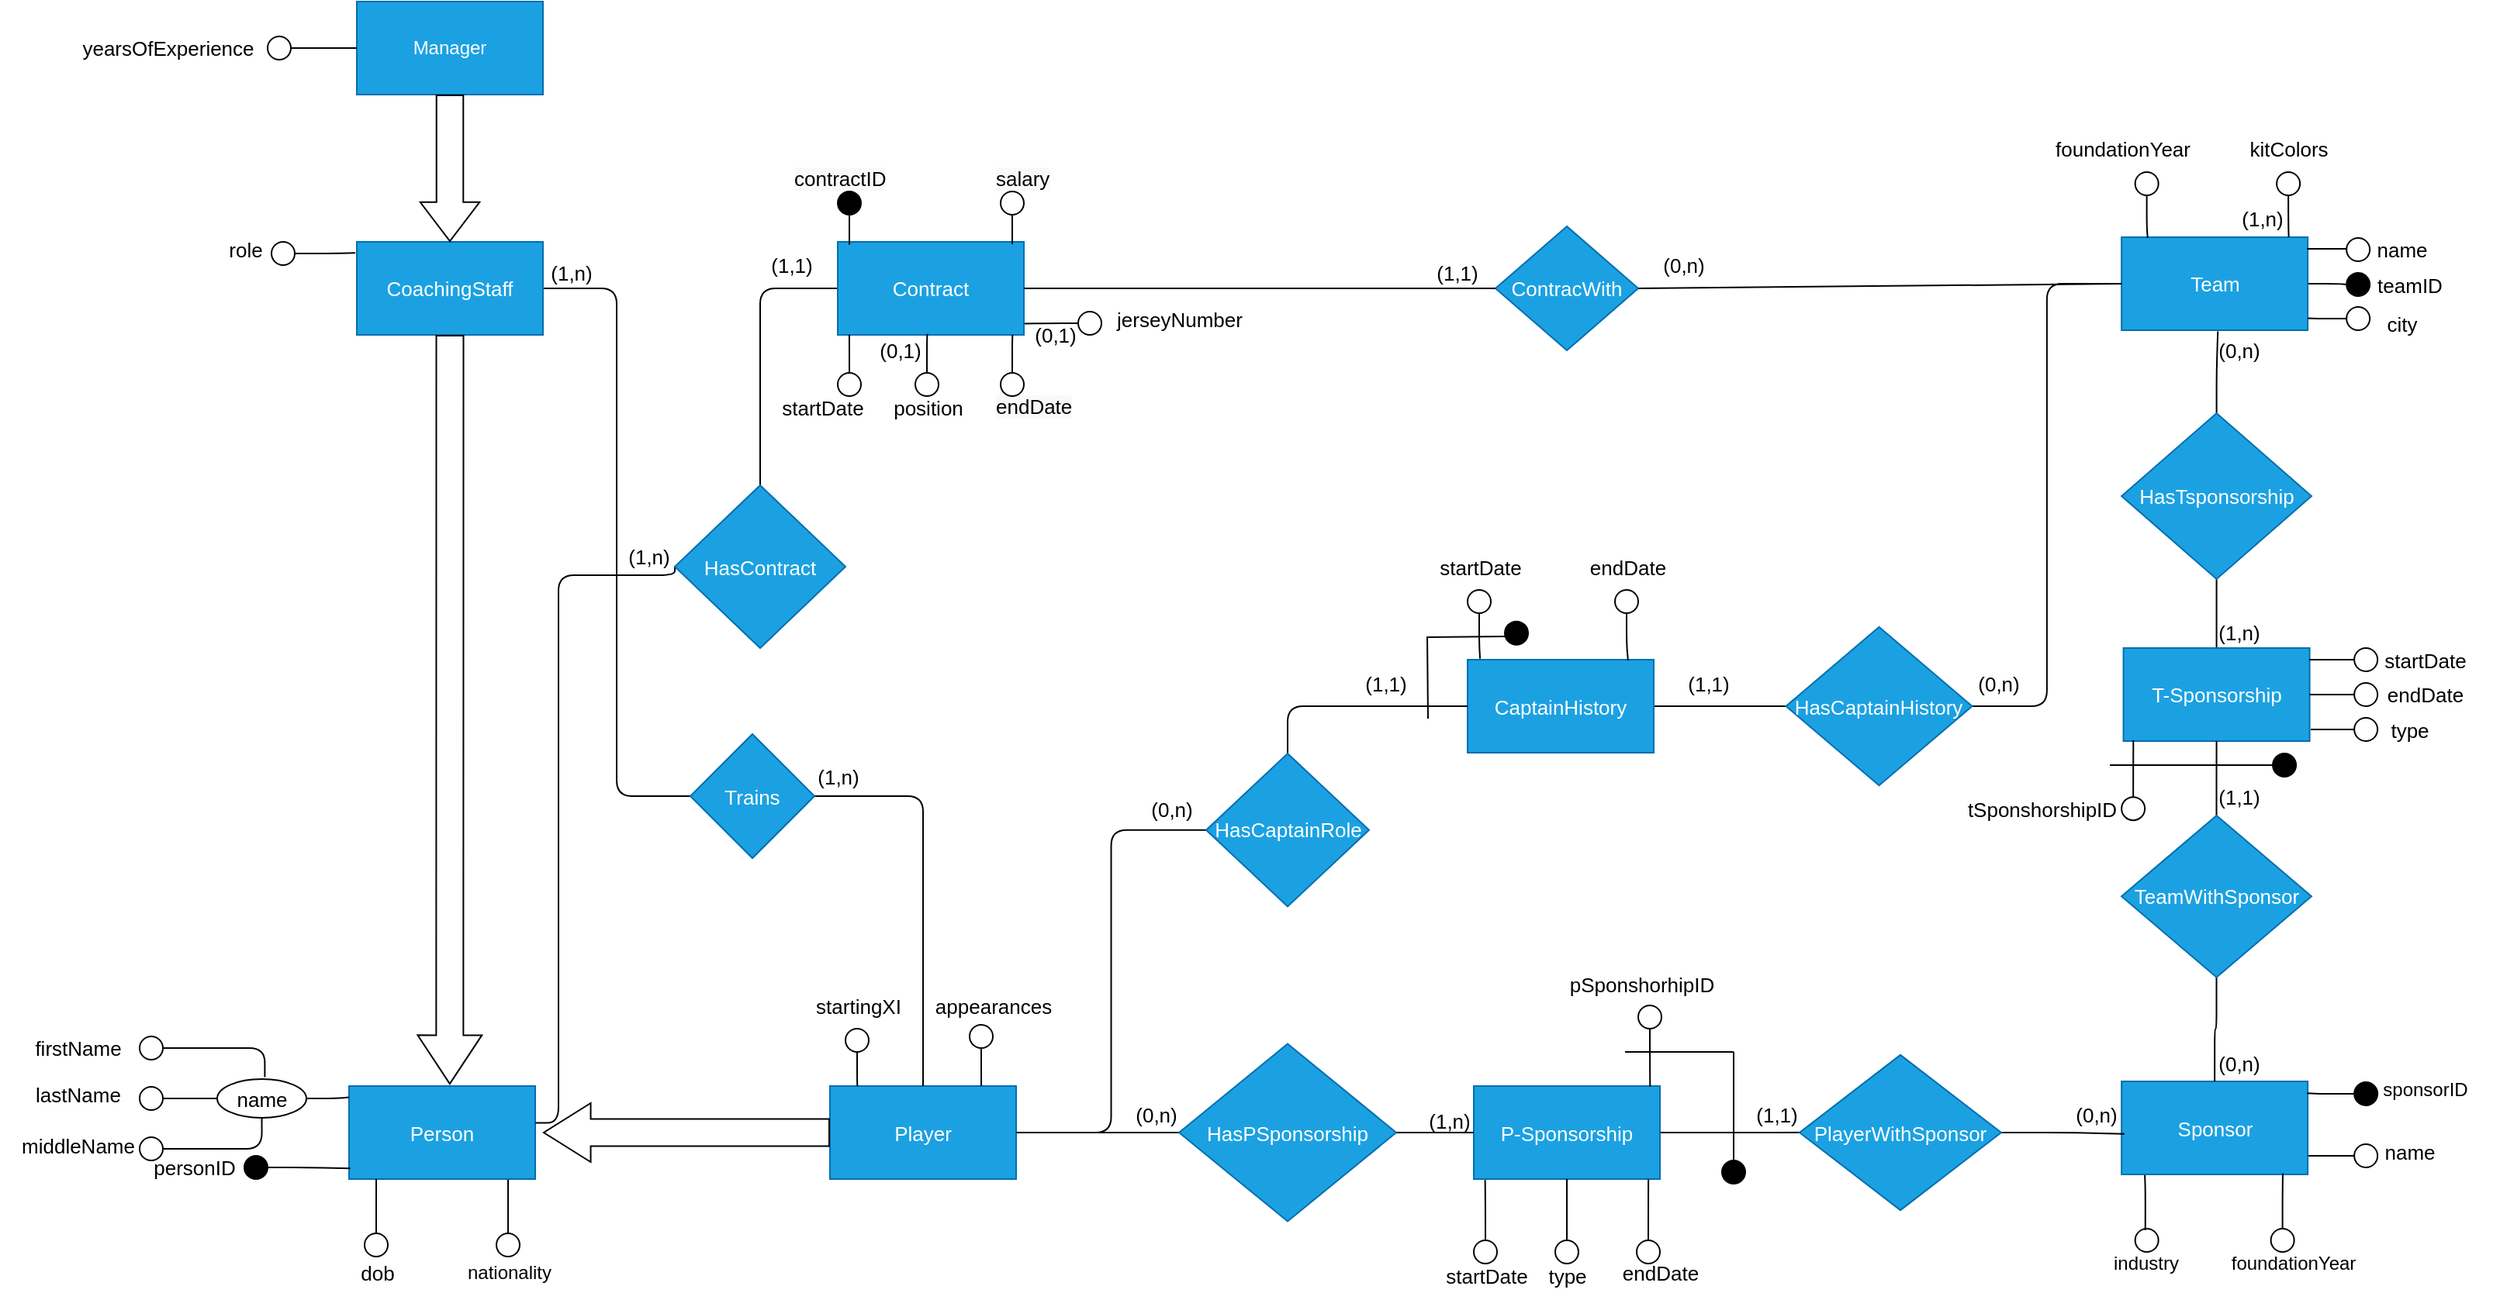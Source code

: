 <mxfile version="21.2.8" type="device">
  <diagram id="u6w0vgpRJaas2tgboFGm" name="Page-1">
    <mxGraphModel dx="156" dy="91" grid="1" gridSize="10" guides="1" tooltips="1" connect="1" arrows="1" fold="1" page="1" pageScale="1" pageWidth="1654" pageHeight="1169" math="0" shadow="0">
      <root>
        <mxCell id="0" />
        <mxCell id="1" parent="0" />
        <mxCell id="1nyOireFhNk5vsuvswtc-1" value="Manager" style="rounded=0;whiteSpace=wrap;html=1;fillColor=#1ba1e2;strokeColor=#006EAF;fontColor=#ffffff;" parent="1" vertex="1">
          <mxGeometry x="230" y="80" width="120" height="60" as="geometry" />
        </mxCell>
        <mxCell id="25Zu7PeEIxpEX03kHfXG-22" style="edgeStyle=orthogonalEdgeStyle;shape=connector;rounded=1;orthogonalLoop=1;jettySize=auto;html=1;entryX=0;entryY=0.5;entryDx=0;entryDy=0;labelBackgroundColor=default;strokeColor=default;fontFamily=Helvetica;fontSize=13;fontColor=default;endArrow=none;endFill=0;fillColor=none;" parent="1" source="1nyOireFhNk5vsuvswtc-3" target="1nyOireFhNk5vsuvswtc-176" edge="1">
          <mxGeometry relative="1" as="geometry" />
        </mxCell>
        <mxCell id="1nyOireFhNk5vsuvswtc-3" value="CoachingStaff" style="rounded=0;whiteSpace=wrap;html=1;fontSize=13;fillColor=#1ba1e2;strokeColor=#006EAF;fontColor=#ffffff;" parent="1" vertex="1">
          <mxGeometry x="230" y="235" width="120" height="60" as="geometry" />
        </mxCell>
        <mxCell id="1nyOireFhNk5vsuvswtc-4" value="" style="shape=flexArrow;endArrow=classic;html=1;rounded=0;fontSize=13;endWidth=22.917;endSize=10.117;width=17.5;exitX=0.5;exitY=1;exitDx=0;exitDy=0;entryX=0.541;entryY=-0.016;entryDx=0;entryDy=0;entryPerimeter=0;" parent="1" source="1nyOireFhNk5vsuvswtc-3" target="1nyOireFhNk5vsuvswtc-5" edge="1">
          <mxGeometry width="50" height="50" relative="1" as="geometry">
            <mxPoint x="289.46" y="460" as="sourcePoint" />
            <mxPoint x="289" y="640" as="targetPoint" />
          </mxGeometry>
        </mxCell>
        <mxCell id="1nyOireFhNk5vsuvswtc-5" value="Person" style="rounded=0;whiteSpace=wrap;html=1;fontSize=13;fillColor=#1ba1e2;strokeColor=#006EAF;fontColor=#ffffff;" parent="1" vertex="1">
          <mxGeometry x="225" y="779.5" width="120" height="60" as="geometry" />
        </mxCell>
        <mxCell id="WEIgRbPyTQdyQePMtLrC-47" style="edgeStyle=orthogonalEdgeStyle;shape=connector;rounded=1;orthogonalLoop=1;jettySize=auto;html=1;labelBackgroundColor=default;strokeColor=default;fontFamily=Helvetica;fontSize=13;fontColor=default;endArrow=none;endFill=0;fillColor=none;" parent="1" source="1nyOireFhNk5vsuvswtc-6" target="WEIgRbPyTQdyQePMtLrC-46" edge="1">
          <mxGeometry relative="1" as="geometry" />
        </mxCell>
        <mxCell id="1nyOireFhNk5vsuvswtc-6" value="Player" style="rounded=0;whiteSpace=wrap;html=1;fontSize=13;fillColor=#1ba1e2;fontColor=#ffffff;strokeColor=#006EAF;" parent="1" vertex="1">
          <mxGeometry x="535" y="779.5" width="120" height="60" as="geometry" />
        </mxCell>
        <mxCell id="1nyOireFhNk5vsuvswtc-10" value="" style="shape=flexArrow;endArrow=classic;html=1;rounded=0;fontSize=13;endWidth=19.545;endSize=9.755;width=17.5;exitX=0;exitY=0.5;exitDx=0;exitDy=0;" parent="1" source="1nyOireFhNk5vsuvswtc-6" edge="1">
          <mxGeometry width="50" height="50" relative="1" as="geometry">
            <mxPoint x="425.46" y="779.5" as="sourcePoint" />
            <mxPoint x="350" y="809.5" as="targetPoint" />
          </mxGeometry>
        </mxCell>
        <mxCell id="1nyOireFhNk5vsuvswtc-43" style="edgeStyle=orthogonalEdgeStyle;shape=connector;rounded=1;orthogonalLoop=1;jettySize=auto;html=1;entryX=1.002;entryY=0.396;entryDx=0;entryDy=0;labelBackgroundColor=default;strokeColor=default;fontFamily=Helvetica;fontSize=11;fontColor=default;endArrow=none;endFill=0;fillColor=none;entryPerimeter=0;exitX=0;exitY=0.5;exitDx=0;exitDy=0;" parent="1" source="1nyOireFhNk5vsuvswtc-11" target="1nyOireFhNk5vsuvswtc-5" edge="1">
          <mxGeometry relative="1" as="geometry">
            <Array as="points">
              <mxPoint x="360" y="450" />
              <mxPoint x="360" y="803" />
            </Array>
          </mxGeometry>
        </mxCell>
        <mxCell id="cyQam68AUp5a6yiPko8j-16" style="edgeStyle=orthogonalEdgeStyle;shape=connector;rounded=1;orthogonalLoop=1;jettySize=auto;html=1;entryX=0;entryY=0.5;entryDx=0;entryDy=0;labelBackgroundColor=default;strokeColor=default;fontFamily=Helvetica;fontSize=13;fontColor=default;endArrow=none;endFill=0;fillColor=none;exitX=0.5;exitY=0;exitDx=0;exitDy=0;" parent="1" source="1nyOireFhNk5vsuvswtc-11" target="1nyOireFhNk5vsuvswtc-14" edge="1">
          <mxGeometry relative="1" as="geometry" />
        </mxCell>
        <mxCell id="1nyOireFhNk5vsuvswtc-11" value="HasContract" style="rhombus;whiteSpace=wrap;html=1;fontSize=13;fillColor=#1ba1e2;fontColor=#ffffff;strokeColor=#006EAF;" parent="1" vertex="1">
          <mxGeometry x="435" y="392" width="110" height="105" as="geometry" />
        </mxCell>
        <mxCell id="1nyOireFhNk5vsuvswtc-14" value="Contract" style="whiteSpace=wrap;html=1;fontSize=13;fillColor=#1ba1e2;fontColor=#ffffff;strokeColor=#006EAF;" parent="1" vertex="1">
          <mxGeometry x="540" y="235" width="120" height="60" as="geometry" />
        </mxCell>
        <mxCell id="1nyOireFhNk5vsuvswtc-19" value="" style="shape=flexArrow;endArrow=classic;html=1;rounded=0;fontSize=13;entryX=0.5;entryY=0;entryDx=0;entryDy=0;exitX=0.5;exitY=1;exitDx=0;exitDy=0;width=17.273;endSize=8.027;fillColor=none;" parent="1" source="1nyOireFhNk5vsuvswtc-1" target="1nyOireFhNk5vsuvswtc-3" edge="1">
          <mxGeometry width="50" height="50" relative="1" as="geometry">
            <mxPoint x="270" y="200" as="sourcePoint" />
            <mxPoint x="320" y="150" as="targetPoint" />
          </mxGeometry>
        </mxCell>
        <mxCell id="1nyOireFhNk5vsuvswtc-20" value="ContracWith" style="rhombus;whiteSpace=wrap;html=1;fontSize=13;fillColor=#1ba1e2;fontColor=#ffffff;strokeColor=#006EAF;" parent="1" vertex="1">
          <mxGeometry x="964" y="225" width="92" height="80" as="geometry" />
        </mxCell>
        <mxCell id="1nyOireFhNk5vsuvswtc-22" value="" style="endArrow=none;html=1;rounded=1;fillColor=none;exitX=1;exitY=0.5;exitDx=0;exitDy=0;entryX=0;entryY=0.5;entryDx=0;entryDy=0;" parent="1" source="1nyOireFhNk5vsuvswtc-14" target="1nyOireFhNk5vsuvswtc-20" edge="1">
          <mxGeometry width="50" height="50" relative="1" as="geometry">
            <mxPoint x="570" y="315" as="sourcePoint" />
            <mxPoint x="620" y="265" as="targetPoint" />
          </mxGeometry>
        </mxCell>
        <mxCell id="1nyOireFhNk5vsuvswtc-153" style="edgeStyle=orthogonalEdgeStyle;shape=connector;rounded=1;orthogonalLoop=1;jettySize=auto;html=1;entryX=0;entryY=0.5;entryDx=0;entryDy=0;labelBackgroundColor=default;strokeColor=default;fontFamily=Helvetica;fontSize=13;fontColor=default;endArrow=none;endFill=0;fillColor=none;" parent="1" source="1nyOireFhNk5vsuvswtc-23" target="1nyOireFhNk5vsuvswtc-147" edge="1">
          <mxGeometry relative="1" as="geometry" />
        </mxCell>
        <mxCell id="1nyOireFhNk5vsuvswtc-23" value="Team" style="whiteSpace=wrap;html=1;fontSize=13;fillColor=#1ba1e2;strokeColor=#006EAF;fontColor=#ffffff;" parent="1" vertex="1">
          <mxGeometry x="1367.57" y="232" width="120" height="60" as="geometry" />
        </mxCell>
        <mxCell id="1nyOireFhNk5vsuvswtc-25" value="" style="endArrow=none;html=1;rounded=1;fillColor=none;entryX=0;entryY=0.5;entryDx=0;entryDy=0;exitX=1;exitY=0.5;exitDx=0;exitDy=0;" parent="1" source="1nyOireFhNk5vsuvswtc-20" target="1nyOireFhNk5vsuvswtc-23" edge="1">
          <mxGeometry width="50" height="50" relative="1" as="geometry">
            <mxPoint x="760" y="315" as="sourcePoint" />
            <mxPoint x="810" y="265" as="targetPoint" />
          </mxGeometry>
        </mxCell>
        <mxCell id="1nyOireFhNk5vsuvswtc-47" value="Sponsor" style="whiteSpace=wrap;html=1;fontSize=13;fillColor=#1ba1e2;strokeColor=#006EAF;fontColor=#ffffff;" parent="1" vertex="1">
          <mxGeometry x="1367.57" y="776.5" width="120" height="60" as="geometry" />
        </mxCell>
        <mxCell id="1nyOireFhNk5vsuvswtc-125" style="edgeStyle=orthogonalEdgeStyle;shape=connector;rounded=1;orthogonalLoop=1;jettySize=auto;html=1;entryX=-0.002;entryY=0.12;entryDx=0;entryDy=0;entryPerimeter=0;labelBackgroundColor=default;strokeColor=default;fontFamily=Helvetica;fontSize=13;fontColor=default;endArrow=none;endFill=0;fillColor=none;" parent="1" source="1nyOireFhNk5vsuvswtc-86" target="1nyOireFhNk5vsuvswtc-5" edge="1">
          <mxGeometry relative="1" as="geometry" />
        </mxCell>
        <mxCell id="1nyOireFhNk5vsuvswtc-86" value="name" style="ellipse;whiteSpace=wrap;html=1;fontSize=13;rounded=0;" parent="1" vertex="1">
          <mxGeometry x="140" y="775" width="57.5" height="25" as="geometry" />
        </mxCell>
        <mxCell id="1nyOireFhNk5vsuvswtc-102" style="edgeStyle=orthogonalEdgeStyle;shape=connector;rounded=1;orthogonalLoop=1;jettySize=auto;html=1;entryX=0.534;entryY=-0.052;entryDx=0;entryDy=0;entryPerimeter=0;labelBackgroundColor=default;strokeColor=default;fontFamily=Helvetica;fontSize=13;fontColor=default;endArrow=none;endFill=0;fillColor=none;" parent="1" source="1nyOireFhNk5vsuvswtc-91" target="1nyOireFhNk5vsuvswtc-86" edge="1">
          <mxGeometry relative="1" as="geometry" />
        </mxCell>
        <mxCell id="1nyOireFhNk5vsuvswtc-91" value="" style="ellipse;whiteSpace=wrap;html=1;fontSize=13;rounded=0;" parent="1" vertex="1">
          <mxGeometry x="90" y="747.5" width="15" height="15" as="geometry" />
        </mxCell>
        <mxCell id="1nyOireFhNk5vsuvswtc-97" style="edgeStyle=orthogonalEdgeStyle;shape=connector;rounded=1;orthogonalLoop=1;jettySize=auto;html=1;labelBackgroundColor=default;strokeColor=default;fontFamily=Helvetica;fontSize=13;fontColor=default;endArrow=none;endFill=0;fillColor=none;" parent="1" source="1nyOireFhNk5vsuvswtc-96" target="1nyOireFhNk5vsuvswtc-86" edge="1">
          <mxGeometry relative="1" as="geometry" />
        </mxCell>
        <mxCell id="1nyOireFhNk5vsuvswtc-96" value="" style="ellipse;whiteSpace=wrap;html=1;fontSize=13;rounded=0;" parent="1" vertex="1">
          <mxGeometry x="90" y="780" width="15" height="15" as="geometry" />
        </mxCell>
        <mxCell id="1nyOireFhNk5vsuvswtc-101" style="edgeStyle=orthogonalEdgeStyle;shape=connector;rounded=1;orthogonalLoop=1;jettySize=auto;html=1;entryX=0.5;entryY=1;entryDx=0;entryDy=0;labelBackgroundColor=default;strokeColor=default;fontFamily=Helvetica;fontSize=13;fontColor=default;endArrow=none;endFill=0;fillColor=none;" parent="1" source="1nyOireFhNk5vsuvswtc-100" target="1nyOireFhNk5vsuvswtc-86" edge="1">
          <mxGeometry relative="1" as="geometry" />
        </mxCell>
        <mxCell id="1nyOireFhNk5vsuvswtc-100" value="" style="ellipse;whiteSpace=wrap;html=1;fontSize=13;rounded=0;" parent="1" vertex="1">
          <mxGeometry x="90" y="812.5" width="15" height="15" as="geometry" />
        </mxCell>
        <mxCell id="1nyOireFhNk5vsuvswtc-108" value="firstName" style="text;html=1;align=center;verticalAlign=middle;resizable=0;points=[];autosize=1;strokeColor=none;fillColor=none;fontSize=13;fontFamily=Helvetica;fontColor=default;" parent="1" vertex="1">
          <mxGeometry x="10" y="740" width="80" height="30" as="geometry" />
        </mxCell>
        <mxCell id="1nyOireFhNk5vsuvswtc-109" value="middleName" style="text;html=1;align=center;verticalAlign=middle;resizable=0;points=[];autosize=1;strokeColor=none;fillColor=none;fontSize=13;fontFamily=Helvetica;fontColor=default;" parent="1" vertex="1">
          <mxGeometry y="802.5" width="100" height="30" as="geometry" />
        </mxCell>
        <mxCell id="1nyOireFhNk5vsuvswtc-110" value="lastName" style="text;html=1;align=center;verticalAlign=middle;resizable=0;points=[];autosize=1;strokeColor=none;fillColor=none;fontSize=13;fontFamily=Helvetica;fontColor=default;" parent="1" vertex="1">
          <mxGeometry x="10" y="770" width="80" height="30" as="geometry" />
        </mxCell>
        <mxCell id="1nyOireFhNk5vsuvswtc-116" style="edgeStyle=orthogonalEdgeStyle;shape=connector;rounded=1;orthogonalLoop=1;jettySize=auto;html=1;entryX=0.146;entryY=1;entryDx=0;entryDy=0;entryPerimeter=0;labelBackgroundColor=default;strokeColor=default;fontFamily=Helvetica;fontSize=13;fontColor=default;endArrow=none;endFill=0;fillColor=none;" parent="1" source="1nyOireFhNk5vsuvswtc-115" target="1nyOireFhNk5vsuvswtc-5" edge="1">
          <mxGeometry relative="1" as="geometry">
            <Array as="points">
              <mxPoint x="243" y="849.5" />
              <mxPoint x="243" y="849.5" />
            </Array>
          </mxGeometry>
        </mxCell>
        <mxCell id="1nyOireFhNk5vsuvswtc-115" value="" style="ellipse;whiteSpace=wrap;html=1;fontSize=13;rounded=0;" parent="1" vertex="1">
          <mxGeometry x="235" y="874.5" width="15" height="15" as="geometry" />
        </mxCell>
        <mxCell id="1nyOireFhNk5vsuvswtc-120" value="personID" style="text;html=1;align=center;verticalAlign=middle;resizable=0;points=[];autosize=1;strokeColor=none;fillColor=none;fontSize=13;fontFamily=Helvetica;fontColor=default;" parent="1" vertex="1">
          <mxGeometry x="85" y="817" width="80" height="30" as="geometry" />
        </mxCell>
        <mxCell id="1nyOireFhNk5vsuvswtc-124" value="dob" style="text;html=1;align=center;verticalAlign=middle;resizable=0;points=[];autosize=1;strokeColor=none;fillColor=none;fontSize=13;fontFamily=Helvetica;fontColor=default;" parent="1" vertex="1">
          <mxGeometry x="217.5" y="885" width="50" height="30" as="geometry" />
        </mxCell>
        <mxCell id="1nyOireFhNk5vsuvswtc-128" style="edgeStyle=orthogonalEdgeStyle;shape=connector;rounded=1;orthogonalLoop=1;jettySize=auto;html=1;entryX=0.007;entryY=0.886;entryDx=0;entryDy=0;entryPerimeter=0;labelBackgroundColor=default;strokeColor=default;fontFamily=Helvetica;fontSize=13;fontColor=default;endArrow=none;endFill=0;fillColor=none;" parent="1" source="1nyOireFhNk5vsuvswtc-127" target="1nyOireFhNk5vsuvswtc-5" edge="1">
          <mxGeometry relative="1" as="geometry" />
        </mxCell>
        <mxCell id="1nyOireFhNk5vsuvswtc-127" value="" style="ellipse;whiteSpace=wrap;html=1;fontSize=13;rounded=0;fillColor=#000000;" parent="1" vertex="1">
          <mxGeometry x="157.5" y="824.5" width="15" height="15" as="geometry" />
        </mxCell>
        <mxCell id="25Zu7PeEIxpEX03kHfXG-13" style="edgeStyle=orthogonalEdgeStyle;shape=connector;rounded=1;orthogonalLoop=1;jettySize=auto;html=1;entryX=-0.008;entryY=0.119;entryDx=0;entryDy=0;entryPerimeter=0;labelBackgroundColor=default;strokeColor=default;fontFamily=Helvetica;fontSize=13;fontColor=default;endArrow=none;endFill=0;fillColor=none;" parent="1" source="1nyOireFhNk5vsuvswtc-131" target="1nyOireFhNk5vsuvswtc-3" edge="1">
          <mxGeometry relative="1" as="geometry" />
        </mxCell>
        <mxCell id="1nyOireFhNk5vsuvswtc-131" value="" style="ellipse;whiteSpace=wrap;html=1;fontSize=13;rounded=0;" parent="1" vertex="1">
          <mxGeometry x="175" y="235" width="15" height="15" as="geometry" />
        </mxCell>
        <mxCell id="1nyOireFhNk5vsuvswtc-133" value="role" style="text;html=1;align=center;verticalAlign=middle;resizable=0;points=[];autosize=1;strokeColor=none;fillColor=none;fontSize=13;fontFamily=Helvetica;fontColor=default;" parent="1" vertex="1">
          <mxGeometry x="132.5" y="225" width="50" height="30" as="geometry" />
        </mxCell>
        <mxCell id="1nyOireFhNk5vsuvswtc-155" style="edgeStyle=orthogonalEdgeStyle;shape=connector;rounded=1;orthogonalLoop=1;jettySize=auto;html=1;entryX=0.996;entryY=0.126;entryDx=0;entryDy=0;entryPerimeter=0;labelBackgroundColor=default;strokeColor=default;fontFamily=Helvetica;fontSize=13;fontColor=default;endArrow=none;endFill=0;fillColor=none;" parent="1" target="1nyOireFhNk5vsuvswtc-23" edge="1">
          <mxGeometry relative="1" as="geometry">
            <mxPoint x="1512.57" y="239.5" as="sourcePoint" />
          </mxGeometry>
        </mxCell>
        <mxCell id="1nyOireFhNk5vsuvswtc-147" value="" style="ellipse;whiteSpace=wrap;html=1;fontSize=13;rounded=0;fillColor=#000000;" parent="1" vertex="1">
          <mxGeometry x="1512.57" y="255" width="15" height="15" as="geometry" />
        </mxCell>
        <mxCell id="1nyOireFhNk5vsuvswtc-156" style="edgeStyle=orthogonalEdgeStyle;shape=connector;rounded=1;orthogonalLoop=1;jettySize=auto;html=1;entryX=1.001;entryY=0.871;entryDx=0;entryDy=0;entryPerimeter=0;labelBackgroundColor=default;strokeColor=default;fontFamily=Helvetica;fontSize=13;fontColor=default;endArrow=none;endFill=0;fillColor=none;" parent="1" source="1nyOireFhNk5vsuvswtc-148" target="1nyOireFhNk5vsuvswtc-23" edge="1">
          <mxGeometry relative="1" as="geometry" />
        </mxCell>
        <mxCell id="1nyOireFhNk5vsuvswtc-148" value="" style="ellipse;whiteSpace=wrap;html=1;fontSize=13;rounded=0;" parent="1" vertex="1">
          <mxGeometry x="1512.57" y="277" width="15" height="15" as="geometry" />
        </mxCell>
        <mxCell id="1nyOireFhNk5vsuvswtc-157" value="name" style="text;html=1;align=center;verticalAlign=middle;resizable=0;points=[];autosize=1;strokeColor=none;fillColor=none;fontSize=13;fontFamily=Helvetica;fontColor=default;" parent="1" vertex="1">
          <mxGeometry x="1517.57" y="225" width="60" height="30" as="geometry" />
        </mxCell>
        <mxCell id="1nyOireFhNk5vsuvswtc-160" value="teamID" style="text;html=1;align=center;verticalAlign=middle;resizable=0;points=[];autosize=1;strokeColor=none;fillColor=none;fontSize=13;fontFamily=Helvetica;fontColor=default;" parent="1" vertex="1">
          <mxGeometry x="1517.57" y="247.5" width="70" height="30" as="geometry" />
        </mxCell>
        <mxCell id="1nyOireFhNk5vsuvswtc-161" value="city" style="text;html=1;align=center;verticalAlign=middle;resizable=0;points=[];autosize=1;strokeColor=none;fillColor=none;fontSize=13;fontFamily=Helvetica;fontColor=default;" parent="1" vertex="1">
          <mxGeometry x="1527.57" y="272.5" width="40" height="30" as="geometry" />
        </mxCell>
        <mxCell id="1nyOireFhNk5vsuvswtc-165" style="edgeStyle=orthogonalEdgeStyle;shape=connector;rounded=1;orthogonalLoop=1;jettySize=auto;html=1;entryX=0.996;entryY=0.128;entryDx=0;entryDy=0;entryPerimeter=0;labelBackgroundColor=default;strokeColor=default;fontFamily=Helvetica;fontSize=13;fontColor=default;endArrow=none;endFill=0;fillColor=none;" parent="1" source="1nyOireFhNk5vsuvswtc-162" target="1nyOireFhNk5vsuvswtc-47" edge="1">
          <mxGeometry relative="1" as="geometry" />
        </mxCell>
        <mxCell id="1nyOireFhNk5vsuvswtc-162" value="" style="ellipse;whiteSpace=wrap;html=1;fontSize=13;rounded=0;fillColor=#000000;" parent="1" vertex="1">
          <mxGeometry x="1517.57" y="777" width="15" height="15" as="geometry" />
        </mxCell>
        <mxCell id="1nyOireFhNk5vsuvswtc-171" value="name" style="text;html=1;align=center;verticalAlign=middle;resizable=0;points=[];autosize=1;strokeColor=none;fillColor=none;fontSize=13;fontFamily=Helvetica;fontColor=default;" parent="1" vertex="1">
          <mxGeometry x="1522.57" y="807" width="60" height="30" as="geometry" />
        </mxCell>
        <mxCell id="1nyOireFhNk5vsuvswtc-174" value="(1,1)" style="text;html=1;align=center;verticalAlign=middle;resizable=0;points=[];autosize=1;strokeColor=none;fillColor=none;fontSize=13;fontFamily=Helvetica;fontColor=default;" parent="1" vertex="1">
          <mxGeometry x="485" y="235" width="50" height="30" as="geometry" />
        </mxCell>
        <mxCell id="WEIgRbPyTQdyQePMtLrC-41" style="edgeStyle=orthogonalEdgeStyle;shape=connector;rounded=1;orthogonalLoop=1;jettySize=auto;html=1;entryX=0.5;entryY=0;entryDx=0;entryDy=0;labelBackgroundColor=default;strokeColor=default;fontFamily=Helvetica;fontSize=13;fontColor=default;endArrow=none;endFill=0;fillColor=none;" parent="1" source="1nyOireFhNk5vsuvswtc-176" target="1nyOireFhNk5vsuvswtc-6" edge="1">
          <mxGeometry relative="1" as="geometry" />
        </mxCell>
        <mxCell id="1nyOireFhNk5vsuvswtc-176" value="Trains" style="rhombus;whiteSpace=wrap;html=1;fontSize=13;fillColor=#1ba1e2;strokeColor=#006EAF;fontColor=#ffffff;rounded=0;" parent="1" vertex="1">
          <mxGeometry x="445" y="552.5" width="80" height="80" as="geometry" />
        </mxCell>
        <mxCell id="1nyOireFhNk5vsuvswtc-203" value="(1,n)" style="text;html=1;align=center;verticalAlign=middle;resizable=0;points=[];autosize=1;strokeColor=none;fillColor=none;fontSize=13;fontFamily=Helvetica;fontColor=default;" parent="1" vertex="1">
          <mxGeometry x="342.5" y="240" width="50" height="30" as="geometry" />
        </mxCell>
        <mxCell id="1nyOireFhNk5vsuvswtc-204" value="(1,n)" style="text;html=1;align=center;verticalAlign=middle;resizable=0;points=[];autosize=1;strokeColor=none;fillColor=none;fontSize=13;fontFamily=Helvetica;fontColor=default;" parent="1" vertex="1">
          <mxGeometry x="515" y="565" width="50" height="30" as="geometry" />
        </mxCell>
        <mxCell id="1nyOireFhNk5vsuvswtc-205" value="(1,1)" style="text;html=1;align=center;verticalAlign=middle;resizable=0;points=[];autosize=1;strokeColor=none;fillColor=none;fontSize=13;fontFamily=Helvetica;fontColor=default;" parent="1" vertex="1">
          <mxGeometry x="913.5" y="240" width="50" height="30" as="geometry" />
        </mxCell>
        <mxCell id="1nyOireFhNk5vsuvswtc-206" value="(0,n)" style="text;html=1;align=center;verticalAlign=middle;resizable=0;points=[];autosize=1;strokeColor=none;fillColor=none;fontSize=13;fontFamily=Helvetica;fontColor=default;" parent="1" vertex="1">
          <mxGeometry x="1060" y="235" width="50" height="30" as="geometry" />
        </mxCell>
        <mxCell id="1nyOireFhNk5vsuvswtc-209" value="type" style="text;html=1;align=center;verticalAlign=middle;resizable=0;points=[];autosize=1;strokeColor=none;fillColor=none;fontSize=13;fontFamily=Helvetica;fontColor=default;" parent="1" vertex="1">
          <mxGeometry x="985" y="886.5" width="50" height="30" as="geometry" />
        </mxCell>
        <mxCell id="1nyOireFhNk5vsuvswtc-220" value="(1,n)" style="text;html=1;align=center;verticalAlign=middle;resizable=0;points=[];autosize=1;strokeColor=none;fillColor=none;fontSize=13;fontFamily=Helvetica;fontColor=default;" parent="1" vertex="1">
          <mxGeometry x="392.5" y="422.5" width="50" height="30" as="geometry" />
        </mxCell>
        <mxCell id="PQA37V6N7CLmbWVco3Oz-23" value="startDate" style="text;html=1;align=center;verticalAlign=middle;resizable=0;points=[];autosize=1;strokeColor=none;fillColor=none;fontSize=13;fontFamily=Helvetica;fontColor=default;" parent="1" vertex="1">
          <mxGeometry x="917.5" y="886.5" width="80" height="30" as="geometry" />
        </mxCell>
        <mxCell id="PQA37V6N7CLmbWVco3Oz-27" value="endDate" style="text;html=1;align=center;verticalAlign=middle;resizable=0;points=[];autosize=1;strokeColor=none;fillColor=none;fontSize=13;fontFamily=Helvetica;fontColor=default;" parent="1" vertex="1">
          <mxGeometry x="1035" y="885" width="70" height="30" as="geometry" />
        </mxCell>
        <mxCell id="WEIgRbPyTQdyQePMtLrC-92" style="edgeStyle=orthogonalEdgeStyle;shape=connector;rounded=1;orthogonalLoop=1;jettySize=auto;html=1;entryX=0;entryY=0.5;entryDx=0;entryDy=0;labelBackgroundColor=default;strokeColor=default;fontFamily=Helvetica;fontSize=13;fontColor=default;endArrow=none;endFill=0;fillColor=none;" parent="1" source="PQA37V6N7CLmbWVco3Oz-64" target="PQA37V6N7CLmbWVco3Oz-67" edge="1">
          <mxGeometry relative="1" as="geometry" />
        </mxCell>
        <mxCell id="PQA37V6N7CLmbWVco3Oz-64" value="CaptainHistory" style="rounded=0;whiteSpace=wrap;html=1;fontFamily=Helvetica;fontSize=13;fontColor=#ffffff;fillColor=#1ba1e2;strokeColor=#006EAF;" parent="1" vertex="1">
          <mxGeometry x="946" y="504.5" width="120" height="60" as="geometry" />
        </mxCell>
        <mxCell id="WEIgRbPyTQdyQePMtLrC-93" style="edgeStyle=orthogonalEdgeStyle;shape=connector;rounded=1;orthogonalLoop=1;jettySize=auto;html=1;entryX=0;entryY=0.5;entryDx=0;entryDy=0;labelBackgroundColor=default;strokeColor=default;fontFamily=Helvetica;fontSize=13;fontColor=default;endArrow=none;endFill=0;fillColor=none;" parent="1" source="PQA37V6N7CLmbWVco3Oz-67" target="1nyOireFhNk5vsuvswtc-23" edge="1">
          <mxGeometry relative="1" as="geometry" />
        </mxCell>
        <mxCell id="PQA37V6N7CLmbWVco3Oz-67" value="HasCaptainHistory" style="rhombus;whiteSpace=wrap;html=1;fontSize=13;fillColor=#1ba1e2;strokeColor=#006EAF;fontColor=#ffffff;rounded=0;" parent="1" vertex="1">
          <mxGeometry x="1151.25" y="483.41" width="120" height="102.18" as="geometry" />
        </mxCell>
        <mxCell id="cyQam68AUp5a6yiPko8j-4" value="foundationYear" style="text;html=1;align=center;verticalAlign=middle;resizable=0;points=[];autosize=1;strokeColor=none;fillColor=none;fontSize=13;fontFamily=Helvetica;fontColor=default;" parent="1" vertex="1">
          <mxGeometry x="1312.5" y="160" width="110" height="30" as="geometry" />
        </mxCell>
        <mxCell id="cyQam68AUp5a6yiPko8j-7" style="edgeStyle=orthogonalEdgeStyle;shape=connector;rounded=1;orthogonalLoop=1;jettySize=auto;html=1;entryX=0;entryY=0.5;entryDx=0;entryDy=0;labelBackgroundColor=default;strokeColor=default;fontFamily=Helvetica;fontSize=13;fontColor=default;endArrow=none;endFill=0;fillColor=none;" parent="1" source="cyQam68AUp5a6yiPko8j-6" target="1nyOireFhNk5vsuvswtc-1" edge="1">
          <mxGeometry relative="1" as="geometry" />
        </mxCell>
        <mxCell id="cyQam68AUp5a6yiPko8j-6" value="" style="ellipse;whiteSpace=wrap;html=1;fontSize=13;rounded=0;" parent="1" vertex="1">
          <mxGeometry x="172.5" y="102.5" width="15" height="15" as="geometry" />
        </mxCell>
        <mxCell id="cyQam68AUp5a6yiPko8j-8" value="yearsOfExperience" style="text;html=1;align=center;verticalAlign=middle;resizable=0;points=[];autosize=1;strokeColor=none;fillColor=none;fontSize=13;fontFamily=Helvetica;fontColor=default;" parent="1" vertex="1">
          <mxGeometry x="42.5" y="95" width="130" height="30" as="geometry" />
        </mxCell>
        <mxCell id="cyQam68AUp5a6yiPko8j-10" style="edgeStyle=orthogonalEdgeStyle;shape=connector;rounded=1;orthogonalLoop=1;jettySize=auto;html=1;entryX=0.148;entryY=0.002;entryDx=0;entryDy=0;entryPerimeter=0;labelBackgroundColor=default;strokeColor=default;fontFamily=Helvetica;fontSize=13;fontColor=default;endArrow=none;endFill=0;fillColor=none;" parent="1" source="cyQam68AUp5a6yiPko8j-9" target="1nyOireFhNk5vsuvswtc-6" edge="1">
          <mxGeometry relative="1" as="geometry" />
        </mxCell>
        <mxCell id="cyQam68AUp5a6yiPko8j-9" value="" style="ellipse;whiteSpace=wrap;html=1;fontSize=13;rounded=0;fillColor=#FFFFFF;" parent="1" vertex="1">
          <mxGeometry x="545" y="742.5" width="15" height="15" as="geometry" />
        </mxCell>
        <mxCell id="cyQam68AUp5a6yiPko8j-11" value="startingXI" style="text;html=1;align=center;verticalAlign=middle;resizable=0;points=[];autosize=1;strokeColor=none;fillColor=none;fontSize=13;fontFamily=Helvetica;fontColor=default;" parent="1" vertex="1">
          <mxGeometry x="512.5" y="712.5" width="80" height="30" as="geometry" />
        </mxCell>
        <mxCell id="cyQam68AUp5a6yiPko8j-43" style="edgeStyle=orthogonalEdgeStyle;shape=connector;rounded=1;orthogonalLoop=1;jettySize=auto;html=1;labelBackgroundColor=default;strokeColor=default;fontFamily=Helvetica;fontSize=13;fontColor=default;endArrow=none;endFill=0;fillColor=none;" parent="1" source="cyQam68AUp5a6yiPko8j-17" edge="1">
          <mxGeometry relative="1" as="geometry">
            <mxPoint x="547.5" y="235" as="targetPoint" />
          </mxGeometry>
        </mxCell>
        <mxCell id="cyQam68AUp5a6yiPko8j-17" value="" style="ellipse;whiteSpace=wrap;html=1;fontSize=13;rounded=0;fillColor=#000000;" parent="1" vertex="1">
          <mxGeometry x="540" y="202.5" width="15" height="15" as="geometry" />
        </mxCell>
        <mxCell id="cyQam68AUp5a6yiPko8j-41" style="edgeStyle=orthogonalEdgeStyle;shape=connector;rounded=1;orthogonalLoop=1;jettySize=auto;html=1;entryX=0.938;entryY=0;entryDx=0;entryDy=0;entryPerimeter=0;labelBackgroundColor=default;strokeColor=default;fontFamily=Helvetica;fontSize=13;fontColor=default;endArrow=none;endFill=0;fillColor=none;" parent="1" source="cyQam68AUp5a6yiPko8j-20" target="1nyOireFhNk5vsuvswtc-14" edge="1">
          <mxGeometry relative="1" as="geometry">
            <Array as="points">
              <mxPoint x="652.5" y="237" />
              <mxPoint x="652.5" y="237" />
            </Array>
          </mxGeometry>
        </mxCell>
        <mxCell id="cyQam68AUp5a6yiPko8j-20" value="" style="ellipse;whiteSpace=wrap;html=1;fontSize=13;rounded=0;" parent="1" vertex="1">
          <mxGeometry x="645" y="202.5" width="15" height="15" as="geometry" />
        </mxCell>
        <mxCell id="cyQam68AUp5a6yiPko8j-24" value="startDate" style="text;html=1;align=center;verticalAlign=middle;resizable=0;points=[];autosize=1;strokeColor=none;fillColor=none;fontSize=13;fontFamily=Helvetica;fontColor=default;" parent="1" vertex="1">
          <mxGeometry x="490" y="327" width="80" height="30" as="geometry" />
        </mxCell>
        <mxCell id="cyQam68AUp5a6yiPko8j-36" value="&lt;span style=&quot;color: rgb(0, 0, 0); font-family: Helvetica; font-size: 13px; font-style: normal; font-variant-ligatures: normal; font-variant-caps: normal; font-weight: 400; letter-spacing: normal; orphans: 2; text-align: center; text-indent: 0px; text-transform: none; widows: 2; word-spacing: 0px; -webkit-text-stroke-width: 0px; background-color: rgb(248, 249, 250); text-decoration-thickness: initial; text-decoration-style: initial; text-decoration-color: initial; float: none; display: inline !important;&quot;&gt;endDate&lt;/span&gt;" style="text;whiteSpace=wrap;html=1;fontSize=13;fontFamily=Helvetica;fontColor=default;" parent="1" vertex="1">
          <mxGeometry x="640" y="327" width="50" height="20" as="geometry" />
        </mxCell>
        <mxCell id="cyQam68AUp5a6yiPko8j-45" value="&lt;span style=&quot;color: rgb(0, 0, 0); font-family: Helvetica; font-size: 13px; font-style: normal; font-variant-ligatures: normal; font-variant-caps: normal; font-weight: 400; letter-spacing: normal; orphans: 2; text-align: center; text-indent: 0px; text-transform: none; widows: 2; word-spacing: 0px; -webkit-text-stroke-width: 0px; background-color: rgb(248, 249, 250); text-decoration-thickness: initial; text-decoration-style: initial; text-decoration-color: initial; float: none; display: inline !important;&quot;&gt;salary&lt;/span&gt;" style="text;whiteSpace=wrap;html=1;fontSize=13;fontFamily=Helvetica;fontColor=default;" parent="1" vertex="1">
          <mxGeometry x="640" y="179.5" width="50" height="20" as="geometry" />
        </mxCell>
        <mxCell id="gJ5ldzgGzaQahjb0mv15-8" style="edgeStyle=orthogonalEdgeStyle;shape=connector;rounded=1;orthogonalLoop=1;jettySize=auto;html=1;labelBackgroundColor=default;strokeColor=default;fontFamily=Helvetica;fontSize=11;fontColor=default;endArrow=none;endFill=0;fillColor=none;" parent="1" edge="1">
          <mxGeometry relative="1" as="geometry">
            <mxPoint x="697" y="135" as="targetPoint" />
          </mxGeometry>
        </mxCell>
        <mxCell id="25Zu7PeEIxpEX03kHfXG-7" style="edgeStyle=orthogonalEdgeStyle;shape=connector;rounded=1;orthogonalLoop=1;jettySize=auto;html=1;entryX=0.813;entryY=-0.002;entryDx=0;entryDy=0;entryPerimeter=0;labelBackgroundColor=default;strokeColor=default;fontFamily=Helvetica;fontSize=13;fontColor=default;endArrow=none;endFill=0;fillColor=none;" parent="1" source="25Zu7PeEIxpEX03kHfXG-6" target="1nyOireFhNk5vsuvswtc-6" edge="1">
          <mxGeometry relative="1" as="geometry" />
        </mxCell>
        <mxCell id="25Zu7PeEIxpEX03kHfXG-6" value="" style="ellipse;whiteSpace=wrap;html=1;fontSize=13;rounded=0;fillColor=#FFFFFF;" parent="1" vertex="1">
          <mxGeometry x="625" y="740" width="15" height="15" as="geometry" />
        </mxCell>
        <mxCell id="25Zu7PeEIxpEX03kHfXG-8" value="appearances" style="text;html=1;align=center;verticalAlign=middle;resizable=0;points=[];autosize=1;strokeColor=none;fillColor=none;fontSize=13;fontFamily=Helvetica;fontColor=default;" parent="1" vertex="1">
          <mxGeometry x="590" y="712.5" width="100" height="30" as="geometry" />
        </mxCell>
        <mxCell id="w1rOjMdurzv241d1_XQd-64" style="edgeStyle=orthogonalEdgeStyle;shape=connector;rounded=1;orthogonalLoop=1;jettySize=auto;html=1;labelBackgroundColor=default;strokeColor=default;fontFamily=Helvetica;fontSize=11;fontColor=default;endArrow=none;endFill=0;fillColor=none;entryX=1.004;entryY=0.8;entryDx=0;entryDy=0;entryPerimeter=0;" parent="1" source="w1rOjMdurzv241d1_XQd-1" target="1nyOireFhNk5vsuvswtc-47" edge="1">
          <mxGeometry relative="1" as="geometry">
            <mxPoint x="1490.07" y="824.5" as="targetPoint" />
          </mxGeometry>
        </mxCell>
        <mxCell id="w1rOjMdurzv241d1_XQd-1" value="" style="ellipse;whiteSpace=wrap;html=1;fontSize=13;rounded=0;fillColor=none;" parent="1" vertex="1">
          <mxGeometry x="1517.57" y="817" width="15" height="15" as="geometry" />
        </mxCell>
        <mxCell id="w1rOjMdurzv241d1_XQd-5" value="sponsorID" style="text;html=1;align=center;verticalAlign=middle;resizable=0;points=[];autosize=1;strokeColor=none;fillColor=none;" parent="1" vertex="1">
          <mxGeometry x="1522.57" y="767" width="80" height="30" as="geometry" />
        </mxCell>
        <mxCell id="w1rOjMdurzv241d1_XQd-12" value="" style="ellipse;whiteSpace=wrap;html=1;fontSize=13;rounded=0;" parent="1" vertex="1">
          <mxGeometry x="320" y="874.5" width="15" height="15" as="geometry" />
        </mxCell>
        <mxCell id="w1rOjMdurzv241d1_XQd-13" value="nationality" style="text;html=1;align=center;verticalAlign=middle;resizable=0;points=[];autosize=1;strokeColor=none;fillColor=none;" parent="1" vertex="1">
          <mxGeometry x="287.5" y="885" width="80" height="30" as="geometry" />
        </mxCell>
        <mxCell id="WEIgRbPyTQdyQePMtLrC-75" style="edgeStyle=orthogonalEdgeStyle;shape=connector;rounded=1;orthogonalLoop=1;jettySize=auto;html=1;entryX=0.866;entryY=0.988;entryDx=0;entryDy=0;entryPerimeter=0;labelBackgroundColor=default;strokeColor=default;fontFamily=Helvetica;fontSize=13;fontColor=default;endArrow=none;endFill=0;fillColor=none;" parent="1" source="w1rOjMdurzv241d1_XQd-15" target="1nyOireFhNk5vsuvswtc-47" edge="1">
          <mxGeometry relative="1" as="geometry" />
        </mxCell>
        <mxCell id="w1rOjMdurzv241d1_XQd-15" value="" style="ellipse;whiteSpace=wrap;html=1;fontSize=13;rounded=0;" parent="1" vertex="1">
          <mxGeometry x="1463.82" y="871.5" width="15" height="15" as="geometry" />
        </mxCell>
        <mxCell id="w1rOjMdurzv241d1_XQd-16" value="foundationYear" style="text;html=1;align=center;verticalAlign=middle;resizable=0;points=[];autosize=1;strokeColor=none;fillColor=none;" parent="1" vertex="1">
          <mxGeometry x="1427.57" y="879" width="100" height="30" as="geometry" />
        </mxCell>
        <mxCell id="w1rOjMdurzv241d1_XQd-18" value="industry" style="text;html=1;align=center;verticalAlign=middle;resizable=0;points=[];autosize=1;strokeColor=none;fillColor=none;" parent="1" vertex="1">
          <mxGeometry x="1347.57" y="879" width="70" height="30" as="geometry" />
        </mxCell>
        <mxCell id="w1rOjMdurzv241d1_XQd-19" value="" style="ellipse;whiteSpace=wrap;html=1;fontSize=13;rounded=0;" parent="1" vertex="1">
          <mxGeometry x="1376.32" y="871.5" width="15" height="15" as="geometry" />
        </mxCell>
        <mxCell id="w1rOjMdurzv241d1_XQd-62" value="" style="ellipse;whiteSpace=wrap;html=1;fontSize=13;rounded=0;fillColor=none;" parent="1" vertex="1">
          <mxGeometry x="1600" y="205" width="10" as="geometry" />
        </mxCell>
        <mxCell id="WEIgRbPyTQdyQePMtLrC-12" style="edgeStyle=orthogonalEdgeStyle;shape=connector;rounded=1;orthogonalLoop=1;jettySize=auto;html=1;entryX=1;entryY=0.5;entryDx=0;entryDy=0;labelBackgroundColor=default;strokeColor=default;fontFamily=Helvetica;fontSize=13;fontColor=default;endArrow=none;endFill=0;fillColor=none;" parent="1" source="WEIgRbPyTQdyQePMtLrC-9" target="1nyOireFhNk5vsuvswtc-6" edge="1">
          <mxGeometry relative="1" as="geometry" />
        </mxCell>
        <mxCell id="WEIgRbPyTQdyQePMtLrC-17" style="edgeStyle=orthogonalEdgeStyle;shape=connector;rounded=1;orthogonalLoop=1;jettySize=auto;html=1;entryX=0;entryY=0.5;entryDx=0;entryDy=0;labelBackgroundColor=default;strokeColor=default;fontFamily=Helvetica;fontSize=13;fontColor=default;endArrow=none;endFill=0;fillColor=none;exitX=0.5;exitY=0;exitDx=0;exitDy=0;" parent="1" source="WEIgRbPyTQdyQePMtLrC-9" target="PQA37V6N7CLmbWVco3Oz-64" edge="1">
          <mxGeometry relative="1" as="geometry" />
        </mxCell>
        <mxCell id="WEIgRbPyTQdyQePMtLrC-9" value="HasCaptainRole" style="rhombus;whiteSpace=wrap;html=1;fontSize=13;fillColor=#1ba1e2;strokeColor=#006EAF;fontColor=#ffffff;rounded=0;" parent="1" vertex="1">
          <mxGeometry x="777.5" y="565" width="105" height="98.75" as="geometry" />
        </mxCell>
        <mxCell id="WEIgRbPyTQdyQePMtLrC-16" value="startDate" style="text;html=1;align=center;verticalAlign=middle;resizable=0;points=[];autosize=1;strokeColor=none;fillColor=none;fontSize=13;fontFamily=Helvetica;fontColor=default;" parent="1" vertex="1">
          <mxGeometry x="913.5" y="429.5" width="80" height="30" as="geometry" />
        </mxCell>
        <mxCell id="WEIgRbPyTQdyQePMtLrC-27" value="endDate" style="text;html=1;align=center;verticalAlign=middle;resizable=0;points=[];autosize=1;strokeColor=none;fillColor=none;fontSize=13;fontFamily=Helvetica;fontColor=default;" parent="1" vertex="1">
          <mxGeometry x="1013.5" y="429.5" width="70" height="30" as="geometry" />
        </mxCell>
        <mxCell id="WEIgRbPyTQdyQePMtLrC-122" style="edgeStyle=orthogonalEdgeStyle;shape=connector;rounded=1;orthogonalLoop=1;jettySize=auto;html=1;entryX=0.062;entryY=0.997;entryDx=0;entryDy=0;entryPerimeter=0;labelBackgroundColor=default;strokeColor=default;fontFamily=Helvetica;fontSize=13;fontColor=default;endArrow=none;endFill=0;fillColor=none;" parent="1" source="WEIgRbPyTQdyQePMtLrC-29" target="1nyOireFhNk5vsuvswtc-14" edge="1">
          <mxGeometry relative="1" as="geometry" />
        </mxCell>
        <mxCell id="WEIgRbPyTQdyQePMtLrC-29" value="" style="ellipse;whiteSpace=wrap;html=1;fontSize=13;rounded=0;" parent="1" vertex="1">
          <mxGeometry x="540" y="319.5" width="15" height="15" as="geometry" />
        </mxCell>
        <mxCell id="WEIgRbPyTQdyQePMtLrC-30" value="position" style="text;html=1;align=center;verticalAlign=middle;resizable=0;points=[];autosize=1;strokeColor=none;fillColor=none;fontSize=13;fontFamily=Helvetica;fontColor=default;" parent="1" vertex="1">
          <mxGeometry x="562.5" y="327" width="70" height="30" as="geometry" />
        </mxCell>
        <mxCell id="WEIgRbPyTQdyQePMtLrC-36" style="edgeStyle=orthogonalEdgeStyle;shape=connector;rounded=1;orthogonalLoop=1;jettySize=auto;html=1;labelBackgroundColor=default;strokeColor=default;fontFamily=Helvetica;fontSize=13;fontColor=default;endArrow=none;endFill=0;fillColor=none;" parent="1" source="WEIgRbPyTQdyQePMtLrC-33" target="WEIgRbPyTQdyQePMtLrC-35" edge="1">
          <mxGeometry relative="1" as="geometry" />
        </mxCell>
        <mxCell id="EB96sz4gFDCfG6SzcCJD-26" style="edgeStyle=orthogonalEdgeStyle;shape=connector;rounded=1;orthogonalLoop=1;jettySize=auto;html=1;entryX=0.517;entryY=1.012;entryDx=0;entryDy=0;entryPerimeter=0;labelBackgroundColor=default;strokeColor=default;fontFamily=Helvetica;fontSize=13;fontColor=#ffffff;endArrow=none;endFill=0;fillColor=none;" parent="1" source="WEIgRbPyTQdyQePMtLrC-33" target="1nyOireFhNk5vsuvswtc-23" edge="1">
          <mxGeometry relative="1" as="geometry" />
        </mxCell>
        <mxCell id="WEIgRbPyTQdyQePMtLrC-33" value="HasTsponsorship" style="rhombus;whiteSpace=wrap;html=1;fontSize=13;fillColor=#1ba1e2;fontColor=#ffffff;strokeColor=#006EAF;" parent="1" vertex="1">
          <mxGeometry x="1367.57" y="345.49" width="122.43" height="107.01" as="geometry" />
        </mxCell>
        <mxCell id="WEIgRbPyTQdyQePMtLrC-35" value="T-Sponsorship" style="rounded=0;whiteSpace=wrap;html=1;fontFamily=Helvetica;fontSize=13;fontColor=#ffffff;fillColor=#1ba1e2;strokeColor=#006EAF;" parent="1" vertex="1">
          <mxGeometry x="1368.79" y="497" width="120" height="60" as="geometry" />
        </mxCell>
        <mxCell id="WEIgRbPyTQdyQePMtLrC-39" style="edgeStyle=orthogonalEdgeStyle;shape=connector;rounded=1;orthogonalLoop=1;jettySize=auto;html=1;entryX=0.5;entryY=1;entryDx=0;entryDy=0;labelBackgroundColor=default;strokeColor=default;fontFamily=Helvetica;fontSize=13;fontColor=default;endArrow=none;endFill=0;fillColor=none;" parent="1" source="WEIgRbPyTQdyQePMtLrC-38" target="WEIgRbPyTQdyQePMtLrC-35" edge="1">
          <mxGeometry relative="1" as="geometry" />
        </mxCell>
        <mxCell id="WEIgRbPyTQdyQePMtLrC-40" style="edgeStyle=orthogonalEdgeStyle;shape=connector;rounded=1;orthogonalLoop=1;jettySize=auto;html=1;entryX=0.5;entryY=0;entryDx=0;entryDy=0;labelBackgroundColor=default;strokeColor=default;fontFamily=Helvetica;fontSize=13;fontColor=default;endArrow=none;endFill=0;fillColor=none;" parent="1" source="WEIgRbPyTQdyQePMtLrC-38" target="1nyOireFhNk5vsuvswtc-47" edge="1">
          <mxGeometry relative="1" as="geometry" />
        </mxCell>
        <mxCell id="WEIgRbPyTQdyQePMtLrC-38" value="TeamWithSponsor" style="rhombus;whiteSpace=wrap;html=1;fontSize=13;fillColor=#1ba1e2;strokeColor=#006EAF;fontColor=#ffffff;rounded=0;" parent="1" vertex="1">
          <mxGeometry x="1367.54" y="605" width="122.46" height="104.34" as="geometry" />
        </mxCell>
        <mxCell id="WEIgRbPyTQdyQePMtLrC-50" style="edgeStyle=orthogonalEdgeStyle;shape=connector;rounded=1;orthogonalLoop=1;jettySize=auto;html=1;entryX=0.195;entryY=0.499;entryDx=0;entryDy=0;entryPerimeter=0;labelBackgroundColor=default;strokeColor=default;fontFamily=Helvetica;fontSize=13;fontColor=default;endArrow=none;endFill=0;fillColor=none;" parent="1" source="WEIgRbPyTQdyQePMtLrC-44" target="WEIgRbPyTQdyQePMtLrC-49" edge="1">
          <mxGeometry relative="1" as="geometry" />
        </mxCell>
        <mxCell id="WEIgRbPyTQdyQePMtLrC-44" value="P-Sponsorship" style="rounded=0;whiteSpace=wrap;html=1;fontSize=13;fillColor=#1ba1e2;fontColor=#ffffff;strokeColor=#006EAF;" parent="1" vertex="1">
          <mxGeometry x="950" y="779.5" width="120" height="60" as="geometry" />
        </mxCell>
        <mxCell id="WEIgRbPyTQdyQePMtLrC-48" style="edgeStyle=orthogonalEdgeStyle;shape=connector;rounded=1;orthogonalLoop=1;jettySize=auto;html=1;labelBackgroundColor=default;strokeColor=default;fontFamily=Helvetica;fontSize=13;fontColor=default;endArrow=none;endFill=0;fillColor=none;" parent="1" source="WEIgRbPyTQdyQePMtLrC-46" target="WEIgRbPyTQdyQePMtLrC-44" edge="1">
          <mxGeometry relative="1" as="geometry" />
        </mxCell>
        <mxCell id="WEIgRbPyTQdyQePMtLrC-46" value="HasPSponsorship" style="rhombus;whiteSpace=wrap;html=1;fontSize=13;fillColor=#1ba1e2;strokeColor=#006EAF;fontColor=#ffffff;rounded=0;" parent="1" vertex="1">
          <mxGeometry x="760" y="752.26" width="140" height="114.5" as="geometry" />
        </mxCell>
        <mxCell id="WEIgRbPyTQdyQePMtLrC-94" style="edgeStyle=orthogonalEdgeStyle;shape=connector;rounded=1;orthogonalLoop=1;jettySize=auto;html=1;entryX=0.015;entryY=0.564;entryDx=0;entryDy=0;entryPerimeter=0;labelBackgroundColor=default;strokeColor=default;fontFamily=Helvetica;fontSize=13;fontColor=default;endArrow=none;endFill=0;fillColor=none;" parent="1" source="WEIgRbPyTQdyQePMtLrC-49" target="1nyOireFhNk5vsuvswtc-47" edge="1">
          <mxGeometry relative="1" as="geometry" />
        </mxCell>
        <mxCell id="WEIgRbPyTQdyQePMtLrC-49" value="PlayerWithSponsor" style="rhombus;whiteSpace=wrap;html=1;fontSize=13;fillColor=#1ba1e2;strokeColor=#006EAF;fontColor=#ffffff;rounded=0;" parent="1" vertex="1">
          <mxGeometry x="1160" y="759.44" width="130" height="100.13" as="geometry" />
        </mxCell>
        <mxCell id="EB96sz4gFDCfG6SzcCJD-11" style="edgeStyle=orthogonalEdgeStyle;shape=connector;rounded=1;orthogonalLoop=1;jettySize=auto;html=1;entryX=0.947;entryY=0.005;entryDx=0;entryDy=0;entryPerimeter=0;labelBackgroundColor=default;strokeColor=default;fontFamily=Helvetica;fontSize=13;fontColor=#ffffff;endArrow=none;endFill=0;fillColor=none;" parent="1" source="WEIgRbPyTQdyQePMtLrC-53" target="WEIgRbPyTQdyQePMtLrC-44" edge="1">
          <mxGeometry relative="1" as="geometry" />
        </mxCell>
        <mxCell id="WEIgRbPyTQdyQePMtLrC-53" value="" style="ellipse;whiteSpace=wrap;html=1;fontSize=13;rounded=0;fillColor=#FFFFFF;" parent="1" vertex="1">
          <mxGeometry x="1056" y="727.5" width="15" height="15" as="geometry" />
        </mxCell>
        <mxCell id="WEIgRbPyTQdyQePMtLrC-142" style="edgeStyle=orthogonalEdgeStyle;shape=connector;rounded=1;orthogonalLoop=1;jettySize=auto;html=1;entryX=0.5;entryY=1;entryDx=0;entryDy=0;labelBackgroundColor=default;strokeColor=default;fontFamily=Helvetica;fontSize=13;fontColor=#ffffff;endArrow=none;endFill=0;fillColor=none;" parent="1" source="WEIgRbPyTQdyQePMtLrC-58" target="WEIgRbPyTQdyQePMtLrC-44" edge="1">
          <mxGeometry relative="1" as="geometry" />
        </mxCell>
        <mxCell id="WEIgRbPyTQdyQePMtLrC-58" value="" style="ellipse;whiteSpace=wrap;html=1;fontSize=13;rounded=0;" parent="1" vertex="1">
          <mxGeometry x="1002.5" y="879" width="15" height="15" as="geometry" />
        </mxCell>
        <mxCell id="WEIgRbPyTQdyQePMtLrC-62" style="edgeStyle=orthogonalEdgeStyle;shape=connector;rounded=1;orthogonalLoop=1;jettySize=auto;html=1;entryX=0.146;entryY=1;entryDx=0;entryDy=0;entryPerimeter=0;labelBackgroundColor=default;strokeColor=default;fontFamily=Helvetica;fontSize=13;fontColor=default;endArrow=none;endFill=0;fillColor=none;" parent="1" edge="1">
          <mxGeometry relative="1" as="geometry">
            <Array as="points">
              <mxPoint x="327.5" y="850.5" />
              <mxPoint x="327.5" y="850.5" />
            </Array>
            <mxPoint x="327.5" y="875" as="sourcePoint" />
            <mxPoint x="327.5" y="840" as="targetPoint" />
          </mxGeometry>
        </mxCell>
        <mxCell id="WEIgRbPyTQdyQePMtLrC-69" style="edgeStyle=orthogonalEdgeStyle;shape=connector;rounded=1;orthogonalLoop=1;jettySize=auto;html=1;entryX=0.146;entryY=1;entryDx=0;entryDy=0;entryPerimeter=0;labelBackgroundColor=default;strokeColor=default;fontFamily=Helvetica;fontSize=13;fontColor=default;endArrow=none;endFill=0;fillColor=none;" parent="1" edge="1">
          <mxGeometry relative="1" as="geometry">
            <Array as="points">
              <mxPoint x="1383.07" y="847" />
              <mxPoint x="1383.07" y="847" />
            </Array>
            <mxPoint x="1382.88" y="872.5" as="sourcePoint" />
            <mxPoint x="1382.57" y="837" as="targetPoint" />
          </mxGeometry>
        </mxCell>
        <mxCell id="WEIgRbPyTQdyQePMtLrC-143" style="edgeStyle=orthogonalEdgeStyle;shape=connector;rounded=1;orthogonalLoop=1;jettySize=auto;html=1;entryX=0.938;entryY=1.004;entryDx=0;entryDy=0;entryPerimeter=0;labelBackgroundColor=default;strokeColor=default;fontFamily=Helvetica;fontSize=13;fontColor=#ffffff;endArrow=none;endFill=0;fillColor=none;" parent="1" source="WEIgRbPyTQdyQePMtLrC-76" target="WEIgRbPyTQdyQePMtLrC-44" edge="1">
          <mxGeometry relative="1" as="geometry" />
        </mxCell>
        <mxCell id="WEIgRbPyTQdyQePMtLrC-76" value="" style="ellipse;whiteSpace=wrap;html=1;fontSize=13;rounded=0;fillColor=#FFFFFF;" parent="1" vertex="1">
          <mxGeometry x="1055" y="879" width="15" height="15" as="geometry" />
        </mxCell>
        <mxCell id="WEIgRbPyTQdyQePMtLrC-81" style="edgeStyle=orthogonalEdgeStyle;shape=connector;rounded=1;orthogonalLoop=1;jettySize=auto;html=1;entryX=0.998;entryY=0.124;entryDx=0;entryDy=0;entryPerimeter=0;labelBackgroundColor=default;strokeColor=default;fontFamily=Helvetica;fontSize=13;fontColor=default;endArrow=none;endFill=0;fillColor=none;" parent="1" source="WEIgRbPyTQdyQePMtLrC-80" target="WEIgRbPyTQdyQePMtLrC-35" edge="1">
          <mxGeometry relative="1" as="geometry" />
        </mxCell>
        <mxCell id="WEIgRbPyTQdyQePMtLrC-80" value="" style="ellipse;whiteSpace=wrap;html=1;fontSize=13;rounded=0;fillColor=#FFFFFF;" parent="1" vertex="1">
          <mxGeometry x="1517.57" y="497" width="15" height="15" as="geometry" />
        </mxCell>
        <mxCell id="WEIgRbPyTQdyQePMtLrC-86" style="edgeStyle=orthogonalEdgeStyle;shape=connector;rounded=1;orthogonalLoop=1;jettySize=auto;html=1;entryX=1;entryY=0.5;entryDx=0;entryDy=0;labelBackgroundColor=default;strokeColor=default;fontFamily=Helvetica;fontSize=13;fontColor=default;endArrow=none;endFill=0;fillColor=none;" parent="1" source="WEIgRbPyTQdyQePMtLrC-82" target="WEIgRbPyTQdyQePMtLrC-35" edge="1">
          <mxGeometry relative="1" as="geometry" />
        </mxCell>
        <mxCell id="WEIgRbPyTQdyQePMtLrC-82" value="" style="ellipse;whiteSpace=wrap;html=1;fontSize=13;rounded=0;" parent="1" vertex="1">
          <mxGeometry x="1517.57" y="519.5" width="15" height="15" as="geometry" />
        </mxCell>
        <mxCell id="WEIgRbPyTQdyQePMtLrC-85" style="edgeStyle=orthogonalEdgeStyle;shape=connector;rounded=1;orthogonalLoop=1;jettySize=auto;html=1;entryX=1.006;entryY=0.876;entryDx=0;entryDy=0;entryPerimeter=0;labelBackgroundColor=default;strokeColor=default;fontFamily=Helvetica;fontSize=13;fontColor=default;endArrow=none;endFill=0;fillColor=none;" parent="1" source="WEIgRbPyTQdyQePMtLrC-83" target="WEIgRbPyTQdyQePMtLrC-35" edge="1">
          <mxGeometry relative="1" as="geometry" />
        </mxCell>
        <mxCell id="WEIgRbPyTQdyQePMtLrC-83" value="" style="ellipse;whiteSpace=wrap;html=1;fontSize=13;rounded=0;" parent="1" vertex="1">
          <mxGeometry x="1517.57" y="542" width="15" height="15" as="geometry" />
        </mxCell>
        <mxCell id="WEIgRbPyTQdyQePMtLrC-88" value="startDate" style="text;html=1;align=center;verticalAlign=middle;resizable=0;points=[];autosize=1;strokeColor=none;fillColor=none;fontSize=13;fontFamily=Helvetica;fontColor=default;" parent="1" vertex="1">
          <mxGeometry x="1522.57" y="489.5" width="80" height="30" as="geometry" />
        </mxCell>
        <mxCell id="WEIgRbPyTQdyQePMtLrC-89" value="endDate" style="text;html=1;align=center;verticalAlign=middle;resizable=0;points=[];autosize=1;strokeColor=none;fillColor=none;fontSize=13;fontFamily=Helvetica;fontColor=default;" parent="1" vertex="1">
          <mxGeometry x="1527.57" y="512" width="70" height="30" as="geometry" />
        </mxCell>
        <mxCell id="WEIgRbPyTQdyQePMtLrC-90" value="type" style="text;html=1;align=center;verticalAlign=middle;resizable=0;points=[];autosize=1;strokeColor=none;fillColor=none;fontSize=13;fontFamily=Helvetica;fontColor=default;" parent="1" vertex="1">
          <mxGeometry x="1527.57" y="534.5" width="50" height="30" as="geometry" />
        </mxCell>
        <mxCell id="WEIgRbPyTQdyQePMtLrC-96" value="(1,1)" style="text;html=1;align=center;verticalAlign=middle;resizable=0;points=[];autosize=1;strokeColor=none;fillColor=none;fontSize=13;fontFamily=Helvetica;fontColor=default;" parent="1" vertex="1">
          <mxGeometry x="867.5" y="504.5" width="50" height="30" as="geometry" />
        </mxCell>
        <mxCell id="WEIgRbPyTQdyQePMtLrC-97" value="(0,n)" style="text;html=1;align=center;verticalAlign=middle;resizable=0;points=[];autosize=1;strokeColor=none;fillColor=none;fontSize=13;fontFamily=Helvetica;fontColor=default;" parent="1" vertex="1">
          <mxGeometry x="730" y="585.59" width="50" height="30" as="geometry" />
        </mxCell>
        <mxCell id="WEIgRbPyTQdyQePMtLrC-99" value="(1,1)" style="text;html=1;align=center;verticalAlign=middle;resizable=0;points=[];autosize=1;strokeColor=none;fillColor=none;fontSize=13;fontFamily=Helvetica;fontColor=default;" parent="1" vertex="1">
          <mxGeometry x="1076" y="504.5" width="50" height="30" as="geometry" />
        </mxCell>
        <mxCell id="WEIgRbPyTQdyQePMtLrC-101" value="(0,n)" style="text;html=1;align=center;verticalAlign=middle;resizable=0;points=[];autosize=1;strokeColor=none;fillColor=none;fontSize=13;fontFamily=Helvetica;fontColor=default;" parent="1" vertex="1">
          <mxGeometry x="1262.5" y="504.5" width="50" height="30" as="geometry" />
        </mxCell>
        <mxCell id="WEIgRbPyTQdyQePMtLrC-102" value="(0,n)" style="text;html=1;align=center;verticalAlign=middle;resizable=0;points=[];autosize=1;strokeColor=none;fillColor=none;fontSize=13;fontFamily=Helvetica;fontColor=default;" parent="1" vertex="1">
          <mxGeometry x="720" y="782.5" width="50" height="30" as="geometry" />
        </mxCell>
        <mxCell id="WEIgRbPyTQdyQePMtLrC-103" value="(0,n)" style="text;html=1;align=center;verticalAlign=middle;resizable=0;points=[];autosize=1;strokeColor=none;fillColor=none;fontSize=13;fontFamily=Helvetica;fontColor=default;" parent="1" vertex="1">
          <mxGeometry x="1417.57" y="749.5" width="50" height="30" as="geometry" />
        </mxCell>
        <mxCell id="WEIgRbPyTQdyQePMtLrC-104" value="(0,n)" style="text;html=1;align=center;verticalAlign=middle;resizable=0;points=[];autosize=1;strokeColor=none;fillColor=none;fontSize=13;fontFamily=Helvetica;fontColor=default;" parent="1" vertex="1">
          <mxGeometry x="1417.57" y="289.5" width="50" height="30" as="geometry" />
        </mxCell>
        <mxCell id="WEIgRbPyTQdyQePMtLrC-105" value="(1,1)" style="text;html=1;align=center;verticalAlign=middle;resizable=0;points=[];autosize=1;strokeColor=none;fillColor=none;fontSize=13;fontFamily=Helvetica;fontColor=default;" parent="1" vertex="1">
          <mxGeometry x="1417.57" y="577.5" width="50" height="30" as="geometry" />
        </mxCell>
        <mxCell id="WEIgRbPyTQdyQePMtLrC-106" value="(0,n)" style="text;html=1;align=center;verticalAlign=middle;resizable=0;points=[];autosize=1;strokeColor=none;fillColor=none;fontSize=13;fontFamily=Helvetica;fontColor=default;" parent="1" vertex="1">
          <mxGeometry x="1326.32" y="782.5" width="50" height="30" as="geometry" />
        </mxCell>
        <mxCell id="WEIgRbPyTQdyQePMtLrC-107" value="(1,1)" style="text;html=1;align=center;verticalAlign=middle;resizable=0;points=[];autosize=1;strokeColor=none;fillColor=none;fontSize=13;fontFamily=Helvetica;fontColor=default;" parent="1" vertex="1">
          <mxGeometry x="1120" y="782.5" width="50" height="30" as="geometry" />
        </mxCell>
        <mxCell id="WEIgRbPyTQdyQePMtLrC-108" value="(1,n)" style="text;html=1;align=center;verticalAlign=middle;resizable=0;points=[];autosize=1;strokeColor=none;fillColor=none;fontSize=13;fontFamily=Helvetica;fontColor=default;" parent="1" vertex="1">
          <mxGeometry x="1417.57" y="472.32" width="50" height="30" as="geometry" />
        </mxCell>
        <mxCell id="WEIgRbPyTQdyQePMtLrC-109" value="(1,n)" style="text;html=1;align=center;verticalAlign=middle;resizable=0;points=[];autosize=1;strokeColor=none;fillColor=none;fontSize=13;fontFamily=Helvetica;fontColor=default;" parent="1" vertex="1">
          <mxGeometry x="909" y="787" width="50" height="30" as="geometry" />
        </mxCell>
        <mxCell id="WEIgRbPyTQdyQePMtLrC-120" style="edgeStyle=orthogonalEdgeStyle;shape=connector;rounded=1;orthogonalLoop=1;jettySize=auto;html=1;entryX=0.939;entryY=0.999;entryDx=0;entryDy=0;entryPerimeter=0;labelBackgroundColor=default;strokeColor=default;fontFamily=Helvetica;fontSize=13;fontColor=default;endArrow=none;endFill=0;fillColor=none;" parent="1" source="WEIgRbPyTQdyQePMtLrC-113" target="1nyOireFhNk5vsuvswtc-14" edge="1">
          <mxGeometry relative="1" as="geometry" />
        </mxCell>
        <mxCell id="WEIgRbPyTQdyQePMtLrC-113" value="" style="ellipse;whiteSpace=wrap;html=1;fontSize=13;rounded=0;" parent="1" vertex="1">
          <mxGeometry x="645" y="319.5" width="15" height="15" as="geometry" />
        </mxCell>
        <mxCell id="WEIgRbPyTQdyQePMtLrC-117" value="jerseyNumber" style="text;html=1;align=center;verticalAlign=middle;resizable=0;points=[];autosize=1;strokeColor=none;fillColor=none;fontSize=13;fontFamily=Helvetica;fontColor=default;" parent="1" vertex="1">
          <mxGeometry x="710" y="270" width="100" height="30" as="geometry" />
        </mxCell>
        <mxCell id="WEIgRbPyTQdyQePMtLrC-119" value="(0,1)" style="text;html=1;align=center;verticalAlign=middle;resizable=0;points=[];autosize=1;strokeColor=none;fillColor=none;fontSize=13;fontFamily=Helvetica;fontColor=default;" parent="1" vertex="1">
          <mxGeometry x="655" y="280" width="50" height="30" as="geometry" />
        </mxCell>
        <mxCell id="WEIgRbPyTQdyQePMtLrC-123" style="edgeStyle=orthogonalEdgeStyle;shape=connector;rounded=1;orthogonalLoop=1;jettySize=auto;html=1;entryX=1.004;entryY=0.879;entryDx=0;entryDy=0;entryPerimeter=0;labelBackgroundColor=default;strokeColor=default;fontFamily=Helvetica;fontSize=13;fontColor=default;endArrow=none;endFill=0;fillColor=none;" parent="1" source="WEIgRbPyTQdyQePMtLrC-121" target="1nyOireFhNk5vsuvswtc-14" edge="1">
          <mxGeometry relative="1" as="geometry" />
        </mxCell>
        <mxCell id="WEIgRbPyTQdyQePMtLrC-121" value="" style="ellipse;whiteSpace=wrap;html=1;fontSize=13;rounded=0;fillColor=#FFFFFF;" parent="1" vertex="1">
          <mxGeometry x="695" y="280" width="15" height="15" as="geometry" />
        </mxCell>
        <mxCell id="WEIgRbPyTQdyQePMtLrC-125" value="&lt;span style=&quot;color: rgb(0, 0, 0); font-family: Helvetica; font-size: 13px; font-style: normal; font-variant-ligatures: normal; font-variant-caps: normal; font-weight: 400; letter-spacing: normal; orphans: 2; text-align: center; text-indent: 0px; text-transform: none; widows: 2; word-spacing: 0px; -webkit-text-stroke-width: 0px; background-color: rgb(248, 249, 250); text-decoration-thickness: initial; text-decoration-style: initial; text-decoration-color: initial; float: none; display: inline !important;&quot;&gt;contractID&lt;/span&gt;" style="text;whiteSpace=wrap;html=1;fontSize=13;fontFamily=Helvetica;fontColor=default;" parent="1" vertex="1">
          <mxGeometry x="510" y="179.5" width="60" height="20" as="geometry" />
        </mxCell>
        <mxCell id="WEIgRbPyTQdyQePMtLrC-134" style="edgeStyle=orthogonalEdgeStyle;shape=connector;rounded=1;orthogonalLoop=1;jettySize=auto;html=1;entryX=0.481;entryY=0.99;entryDx=0;entryDy=0;entryPerimeter=0;labelBackgroundColor=default;strokeColor=default;fontFamily=Helvetica;fontSize=13;fontColor=#ffffff;endArrow=none;endFill=0;fillColor=none;" parent="1" source="WEIgRbPyTQdyQePMtLrC-133" target="1nyOireFhNk5vsuvswtc-14" edge="1">
          <mxGeometry relative="1" as="geometry" />
        </mxCell>
        <mxCell id="WEIgRbPyTQdyQePMtLrC-133" value="" style="ellipse;whiteSpace=wrap;html=1;fontSize=13;rounded=0;" parent="1" vertex="1">
          <mxGeometry x="590" y="319.5" width="15" height="15" as="geometry" />
        </mxCell>
        <mxCell id="EB96sz4gFDCfG6SzcCJD-6" style="edgeStyle=orthogonalEdgeStyle;shape=connector;rounded=1;orthogonalLoop=1;jettySize=auto;html=1;entryX=0.862;entryY=0.007;entryDx=0;entryDy=0;entryPerimeter=0;labelBackgroundColor=default;strokeColor=default;fontFamily=Helvetica;fontSize=13;fontColor=#ffffff;endArrow=none;endFill=0;fillColor=none;" parent="1" source="WEIgRbPyTQdyQePMtLrC-138" target="PQA37V6N7CLmbWVco3Oz-64" edge="1">
          <mxGeometry relative="1" as="geometry" />
        </mxCell>
        <mxCell id="WEIgRbPyTQdyQePMtLrC-138" value="" style="ellipse;whiteSpace=wrap;html=1;fontSize=13;rounded=0;" parent="1" vertex="1">
          <mxGeometry x="1041" y="459.5" width="15" height="15" as="geometry" />
        </mxCell>
        <mxCell id="WEIgRbPyTQdyQePMtLrC-145" style="edgeStyle=orthogonalEdgeStyle;shape=connector;rounded=1;orthogonalLoop=1;jettySize=auto;html=1;entryX=0.061;entryY=1.011;entryDx=0;entryDy=0;entryPerimeter=0;labelBackgroundColor=default;strokeColor=default;fontFamily=Helvetica;fontSize=13;fontColor=#ffffff;endArrow=none;endFill=0;fillColor=none;" parent="1" source="WEIgRbPyTQdyQePMtLrC-144" target="WEIgRbPyTQdyQePMtLrC-44" edge="1">
          <mxGeometry relative="1" as="geometry" />
        </mxCell>
        <mxCell id="WEIgRbPyTQdyQePMtLrC-144" value="" style="ellipse;whiteSpace=wrap;html=1;fontSize=13;rounded=0;" parent="1" vertex="1">
          <mxGeometry x="950" y="879" width="15" height="15" as="geometry" />
        </mxCell>
        <mxCell id="WEIgRbPyTQdyQePMtLrC-149" value="pSponshorhipID" style="text;html=1;align=center;verticalAlign=middle;resizable=0;points=[];autosize=1;strokeColor=none;fillColor=none;fontSize=13;fontFamily=Helvetica;fontColor=default;" parent="1" vertex="1">
          <mxGeometry x="997.5" y="699.34" width="120" height="30" as="geometry" />
        </mxCell>
        <mxCell id="EB96sz4gFDCfG6SzcCJD-22" style="edgeStyle=orthogonalEdgeStyle;shape=connector;rounded=1;orthogonalLoop=1;jettySize=auto;html=1;entryX=0.053;entryY=0.99;entryDx=0;entryDy=0;entryPerimeter=0;labelBackgroundColor=default;strokeColor=default;fontFamily=Helvetica;fontSize=13;fontColor=#ffffff;endArrow=none;endFill=0;fillColor=none;" parent="1" source="WEIgRbPyTQdyQePMtLrC-150" target="WEIgRbPyTQdyQePMtLrC-35" edge="1">
          <mxGeometry relative="1" as="geometry" />
        </mxCell>
        <mxCell id="WEIgRbPyTQdyQePMtLrC-150" value="" style="ellipse;whiteSpace=wrap;html=1;fontSize=13;rounded=0;" parent="1" vertex="1">
          <mxGeometry x="1367.57" y="593.09" width="15" height="15" as="geometry" />
        </mxCell>
        <mxCell id="WEIgRbPyTQdyQePMtLrC-152" value="tSponshorshipID" style="text;html=1;align=center;verticalAlign=middle;resizable=0;points=[];autosize=1;strokeColor=none;fillColor=none;fontSize=13;fontFamily=Helvetica;fontColor=default;" parent="1" vertex="1">
          <mxGeometry x="1256.32" y="585.59" width="120" height="30" as="geometry" />
        </mxCell>
        <mxCell id="9HJKVk8Z4jdpPIGMLspv-1" value="(0,1)" style="text;html=1;align=center;verticalAlign=middle;resizable=0;points=[];autosize=1;strokeColor=none;fillColor=none;fontSize=13;fontFamily=Helvetica;fontColor=default;" parent="1" vertex="1">
          <mxGeometry x="555" y="289.5" width="50" height="30" as="geometry" />
        </mxCell>
        <mxCell id="EB96sz4gFDCfG6SzcCJD-5" style="edgeStyle=orthogonalEdgeStyle;shape=connector;rounded=1;orthogonalLoop=1;jettySize=auto;html=1;entryX=0.067;entryY=-0.011;entryDx=0;entryDy=0;entryPerimeter=0;labelBackgroundColor=default;strokeColor=default;fontFamily=Helvetica;fontSize=13;fontColor=#ffffff;endArrow=none;endFill=0;fillColor=none;" parent="1" source="EB96sz4gFDCfG6SzcCJD-2" target="PQA37V6N7CLmbWVco3Oz-64" edge="1">
          <mxGeometry relative="1" as="geometry" />
        </mxCell>
        <mxCell id="EB96sz4gFDCfG6SzcCJD-2" value="" style="ellipse;whiteSpace=wrap;html=1;fontSize=13;rounded=0;" parent="1" vertex="1">
          <mxGeometry x="946" y="459.5" width="15" height="15" as="geometry" />
        </mxCell>
        <mxCell id="EB96sz4gFDCfG6SzcCJD-7" value="" style="ellipse;whiteSpace=wrap;html=1;fontSize=13;rounded=0;fillColor=#000000;" parent="1" vertex="1">
          <mxGeometry x="970" y="479.82" width="15" height="15" as="geometry" />
        </mxCell>
        <mxCell id="EB96sz4gFDCfG6SzcCJD-8" value="" style="endArrow=none;html=1;rounded=1;labelBackgroundColor=default;strokeColor=default;fontFamily=Helvetica;fontSize=13;fontColor=#ffffff;fillColor=none;shape=connector;" parent="1" edge="1">
          <mxGeometry width="50" height="50" relative="1" as="geometry">
            <mxPoint x="920" y="490" as="sourcePoint" />
            <mxPoint x="970" y="489.5" as="targetPoint" />
          </mxGeometry>
        </mxCell>
        <mxCell id="EB96sz4gFDCfG6SzcCJD-9" value="" style="endArrow=none;html=1;rounded=1;labelBackgroundColor=default;strokeColor=default;fontFamily=Helvetica;fontSize=13;fontColor=#ffffff;fillColor=none;shape=connector;" parent="1" edge="1">
          <mxGeometry width="50" height="50" relative="1" as="geometry">
            <mxPoint x="920.5" y="542.5" as="sourcePoint" />
            <mxPoint x="920" y="489.5" as="targetPoint" />
          </mxGeometry>
        </mxCell>
        <mxCell id="EB96sz4gFDCfG6SzcCJD-12" value="" style="endArrow=none;html=1;rounded=1;labelBackgroundColor=default;strokeColor=default;fontFamily=Helvetica;fontSize=13;fontColor=#ffffff;fillColor=none;shape=connector;" parent="1" edge="1">
          <mxGeometry width="50" height="50" relative="1" as="geometry">
            <mxPoint x="1047.5" y="757.5" as="sourcePoint" />
            <mxPoint x="1117.5" y="757.5" as="targetPoint" />
          </mxGeometry>
        </mxCell>
        <mxCell id="EB96sz4gFDCfG6SzcCJD-13" value="" style="endArrow=none;html=1;rounded=1;labelBackgroundColor=default;strokeColor=default;fontFamily=Helvetica;fontSize=13;fontColor=#ffffff;fillColor=none;shape=connector;" parent="1" edge="1">
          <mxGeometry width="50" height="50" relative="1" as="geometry">
            <mxPoint x="1117.5" y="827.5" as="sourcePoint" />
            <mxPoint x="1117.5" y="757.5" as="targetPoint" />
          </mxGeometry>
        </mxCell>
        <mxCell id="EB96sz4gFDCfG6SzcCJD-14" value="" style="ellipse;whiteSpace=wrap;html=1;fontSize=13;rounded=0;fillColor=#000000;" parent="1" vertex="1">
          <mxGeometry x="1110" y="827.5" width="15" height="15" as="geometry" />
        </mxCell>
        <mxCell id="EB96sz4gFDCfG6SzcCJD-24" style="edgeStyle=orthogonalEdgeStyle;shape=connector;rounded=1;orthogonalLoop=1;jettySize=auto;html=1;labelBackgroundColor=default;strokeColor=default;fontFamily=Helvetica;fontSize=13;fontColor=#ffffff;endArrow=none;endFill=0;fillColor=none;" parent="1" source="EB96sz4gFDCfG6SzcCJD-20" edge="1">
          <mxGeometry relative="1" as="geometry">
            <mxPoint x="1360" y="572.5" as="targetPoint" />
          </mxGeometry>
        </mxCell>
        <mxCell id="EB96sz4gFDCfG6SzcCJD-20" value="" style="ellipse;whiteSpace=wrap;html=1;fontSize=13;rounded=0;fillColor=#000000;" parent="1" vertex="1">
          <mxGeometry x="1465.04" y="565" width="15" height="15" as="geometry" />
        </mxCell>
        <mxCell id="-cm2Z-s2fDRTvtbCWfyC-3" style="edgeStyle=orthogonalEdgeStyle;shape=connector;rounded=1;orthogonalLoop=1;jettySize=auto;html=1;entryX=0.14;entryY=0.007;entryDx=0;entryDy=0;entryPerimeter=0;labelBackgroundColor=default;strokeColor=default;fontFamily=Helvetica;fontSize=13;fontColor=default;endArrow=none;endFill=0;fillColor=none;" edge="1" parent="1" source="a_KJJjjEtvl59DgsPk7j-4" target="1nyOireFhNk5vsuvswtc-23">
          <mxGeometry relative="1" as="geometry" />
        </mxCell>
        <mxCell id="a_KJJjjEtvl59DgsPk7j-4" value="" style="ellipse;whiteSpace=wrap;html=1;fontSize=13;rounded=0;fillColor=none;" parent="1" vertex="1">
          <mxGeometry x="1376.32" y="190" width="15" height="15" as="geometry" />
        </mxCell>
        <mxCell id="a_KJJjjEtvl59DgsPk7j-67" value="" style="ellipse;whiteSpace=wrap;html=1;fontSize=13;rounded=0;" parent="1" vertex="1">
          <mxGeometry x="1512.57" y="232.5" width="15" height="15" as="geometry" />
        </mxCell>
        <mxCell id="-cm2Z-s2fDRTvtbCWfyC-2" style="edgeStyle=orthogonalEdgeStyle;shape=connector;rounded=1;orthogonalLoop=1;jettySize=auto;html=1;labelBackgroundColor=default;strokeColor=default;fontFamily=Helvetica;fontSize=13;fontColor=default;endArrow=none;endFill=0;fillColor=none;entryX=0.898;entryY=-0.003;entryDx=0;entryDy=0;entryPerimeter=0;" edge="1" parent="1" source="-cm2Z-s2fDRTvtbCWfyC-1" target="1nyOireFhNk5vsuvswtc-23">
          <mxGeometry relative="1" as="geometry">
            <mxPoint x="1475" y="230" as="targetPoint" />
          </mxGeometry>
        </mxCell>
        <mxCell id="-cm2Z-s2fDRTvtbCWfyC-1" value="" style="ellipse;whiteSpace=wrap;html=1;fontSize=13;rounded=0;fillColor=none;" vertex="1" parent="1">
          <mxGeometry x="1467.57" y="190" width="15" height="15" as="geometry" />
        </mxCell>
        <mxCell id="-cm2Z-s2fDRTvtbCWfyC-4" value="kitColors" style="text;html=1;align=center;verticalAlign=middle;resizable=0;points=[];autosize=1;strokeColor=none;fillColor=none;fontSize=13;fontFamily=Helvetica;fontColor=default;" vertex="1" parent="1">
          <mxGeometry x="1440.07" y="160" width="70" height="30" as="geometry" />
        </mxCell>
        <mxCell id="-cm2Z-s2fDRTvtbCWfyC-6" value="(1,n)" style="text;html=1;align=center;verticalAlign=middle;resizable=0;points=[];autosize=1;strokeColor=none;fillColor=none;fontSize=13;fontFamily=Helvetica;fontColor=default;" vertex="1" parent="1">
          <mxGeometry x="1432.57" y="205" width="50" height="30" as="geometry" />
        </mxCell>
      </root>
    </mxGraphModel>
  </diagram>
</mxfile>
